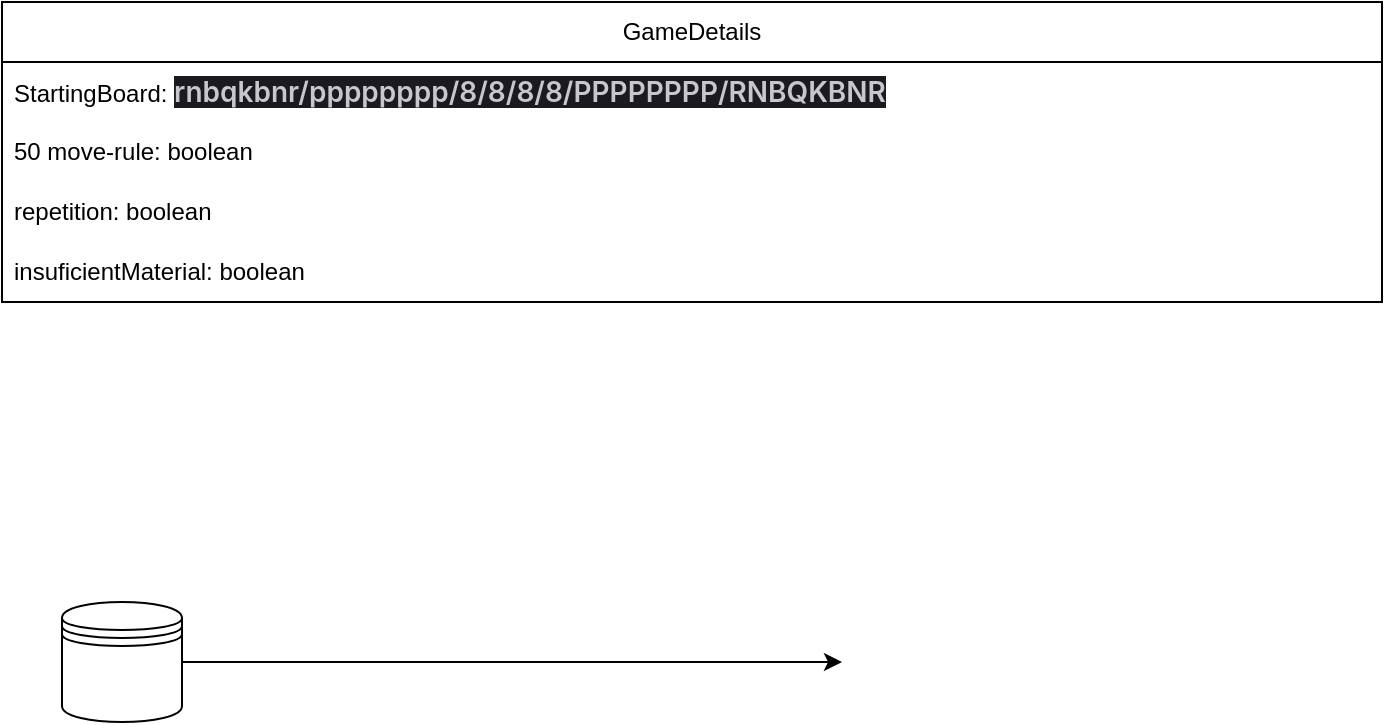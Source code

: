 <mxfile version="26.0.16">
  <diagram name="Page-1" id="Y8p7l0WfihOxGkNiV72m">
    <mxGraphModel dx="1674" dy="839" grid="1" gridSize="10" guides="1" tooltips="1" connect="1" arrows="1" fold="1" page="1" pageScale="1" pageWidth="850" pageHeight="1100" math="0" shadow="0">
      <root>
        <mxCell id="0" />
        <mxCell id="1" parent="0" />
        <mxCell id="DS1lHfYaEZnNkMpDiS73-2" style="edgeStyle=orthogonalEdgeStyle;rounded=0;orthogonalLoop=1;jettySize=auto;html=1;" edge="1" parent="1" source="DS1lHfYaEZnNkMpDiS73-1">
          <mxGeometry relative="1" as="geometry">
            <mxPoint x="450" y="340" as="targetPoint" />
          </mxGeometry>
        </mxCell>
        <mxCell id="DS1lHfYaEZnNkMpDiS73-1" value="" style="shape=datastore;whiteSpace=wrap;html=1;" vertex="1" parent="1">
          <mxGeometry x="60" y="310" width="60" height="60" as="geometry" />
        </mxCell>
        <mxCell id="DS1lHfYaEZnNkMpDiS73-3" value="GameDetails" style="swimlane;fontStyle=0;childLayout=stackLayout;horizontal=1;startSize=30;horizontalStack=0;resizeParent=1;resizeParentMax=0;resizeLast=0;collapsible=1;marginBottom=0;whiteSpace=wrap;html=1;" vertex="1" parent="1">
          <mxGeometry x="30" y="10" width="690" height="150" as="geometry" />
        </mxCell>
        <mxCell id="DS1lHfYaEZnNkMpDiS73-4" value="StartingBoard:&amp;nbsp;&lt;span style=&quot;box-sizing: inherit; font-weight: 600; color: rgb(199, 199, 204); font-family: Inter, Helvetica, sans-serif; font-size: 14px; background-color: rgb(27, 27, 31);&quot;&gt;rnbqkbnr/pppppppp/8/8/8/8/PPPPPPPP/RNBQKBNR&lt;/span&gt;" style="text;strokeColor=none;fillColor=none;align=left;verticalAlign=middle;spacingLeft=4;spacingRight=4;overflow=hidden;points=[[0,0.5],[1,0.5]];portConstraint=eastwest;rotatable=0;whiteSpace=wrap;html=1;" vertex="1" parent="DS1lHfYaEZnNkMpDiS73-3">
          <mxGeometry y="30" width="690" height="30" as="geometry" />
        </mxCell>
        <mxCell id="DS1lHfYaEZnNkMpDiS73-5" value="50 move-rule: boolean" style="text;strokeColor=none;fillColor=none;align=left;verticalAlign=middle;spacingLeft=4;spacingRight=4;overflow=hidden;points=[[0,0.5],[1,0.5]];portConstraint=eastwest;rotatable=0;whiteSpace=wrap;html=1;" vertex="1" parent="DS1lHfYaEZnNkMpDiS73-3">
          <mxGeometry y="60" width="690" height="30" as="geometry" />
        </mxCell>
        <mxCell id="DS1lHfYaEZnNkMpDiS73-6" value="repetition: boolean" style="text;strokeColor=none;fillColor=none;align=left;verticalAlign=middle;spacingLeft=4;spacingRight=4;overflow=hidden;points=[[0,0.5],[1,0.5]];portConstraint=eastwest;rotatable=0;whiteSpace=wrap;html=1;" vertex="1" parent="DS1lHfYaEZnNkMpDiS73-3">
          <mxGeometry y="90" width="690" height="30" as="geometry" />
        </mxCell>
        <mxCell id="DS1lHfYaEZnNkMpDiS73-7" value="insuficientMaterial: boolean" style="text;strokeColor=none;fillColor=none;align=left;verticalAlign=middle;spacingLeft=4;spacingRight=4;overflow=hidden;points=[[0,0.5],[1,0.5]];portConstraint=eastwest;rotatable=0;whiteSpace=wrap;html=1;" vertex="1" parent="DS1lHfYaEZnNkMpDiS73-3">
          <mxGeometry y="120" width="690" height="30" as="geometry" />
        </mxCell>
      </root>
    </mxGraphModel>
  </diagram>
</mxfile>
